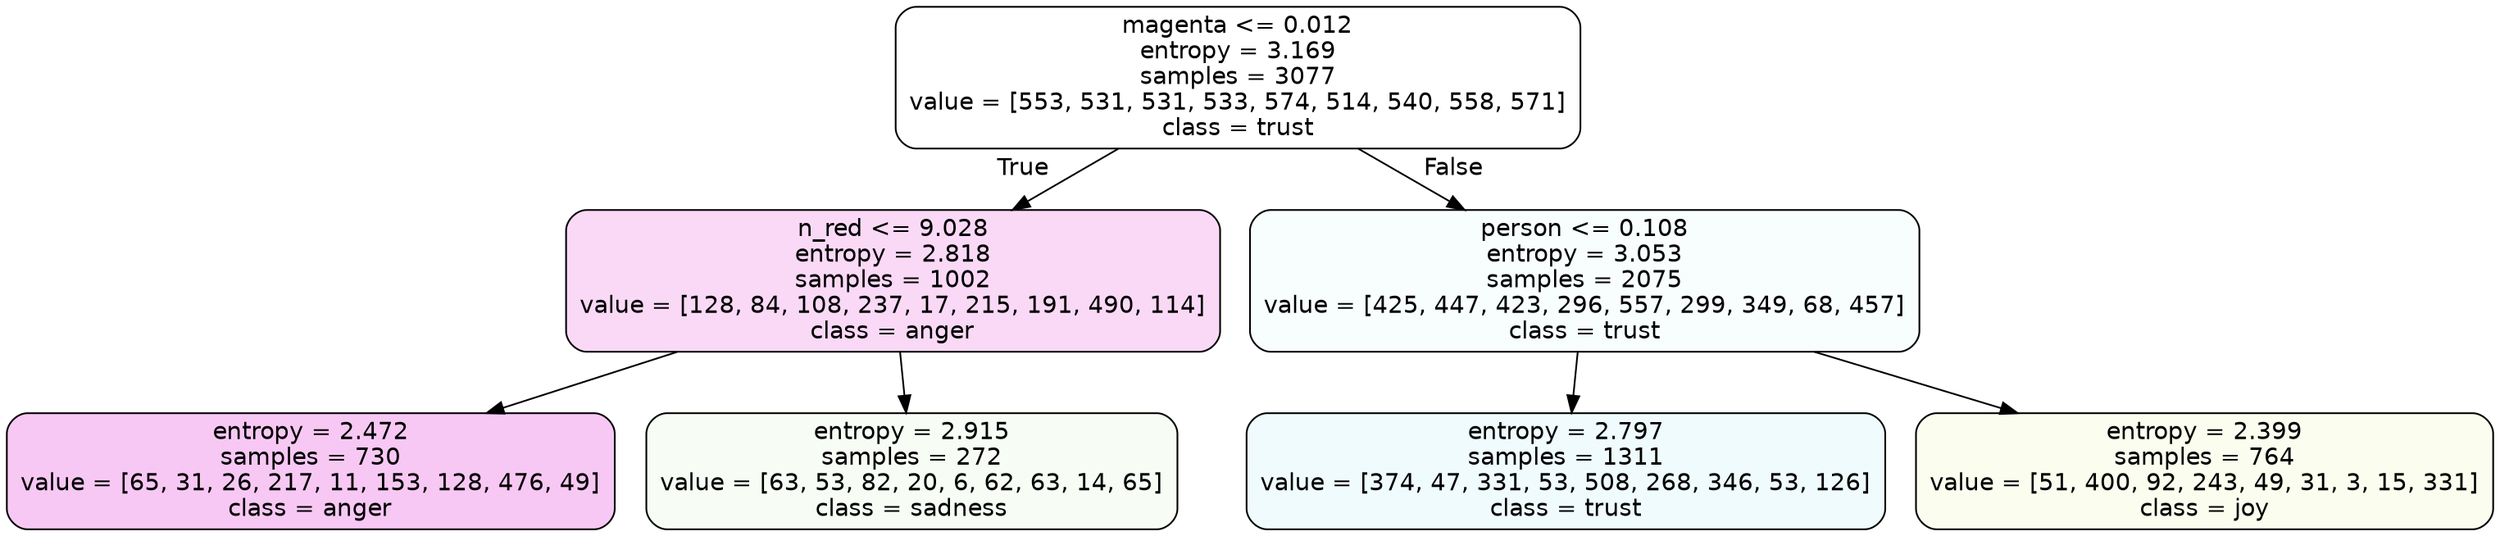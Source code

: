 digraph Tree {
node [shape=box, style="filled, rounded", color="black", fontname=helvetica] ;
edge [fontname=helvetica] ;
0 [label="magenta <= 0.012\nentropy = 3.169\nsamples = 3077\nvalue = [553, 531, 531, 533, 574, 514, 540, 558, 571]\nclass = trust", fillcolor="#39d7e500"] ;
1 [label="n_red <= 9.028\nentropy = 2.818\nsamples = 1002\nvalue = [128, 84, 108, 237, 17, 215, 191, 490, 114]\nclass = anger", fillcolor="#e539d730"] ;
0 -> 1 [labeldistance=2.5, labelangle=45, headlabel="True"] ;
2 [label="entropy = 2.472\nsamples = 730\nvalue = [65, 31, 26, 217, 11, 153, 128, 476, 49]\nclass = anger", fillcolor="#e539d746"] ;
1 -> 2 ;
3 [label="entropy = 2.915\nsamples = 272\nvalue = [63, 53, 82, 20, 6, 62, 63, 14, 65]\nclass = sadness", fillcolor="#64e5390c"] ;
1 -> 3 ;
4 [label="person <= 0.108\nentropy = 3.053\nsamples = 2075\nvalue = [425, 447, 423, 296, 557, 299, 349, 68, 457]\nclass = trust", fillcolor="#39d7e509"] ;
0 -> 4 [labeldistance=2.5, labelangle=-45, headlabel="False"] ;
5 [label="entropy = 2.797\nsamples = 1311\nvalue = [374, 47, 331, 53, 508, 268, 346, 53, 126]\nclass = trust", fillcolor="#39d7e514"] ;
4 -> 5 ;
6 [label="entropy = 2.399\nsamples = 764\nvalue = [51, 400, 92, 243, 49, 31, 3, 15, 331]\nclass = joy", fillcolor="#d7e53914"] ;
4 -> 6 ;
}